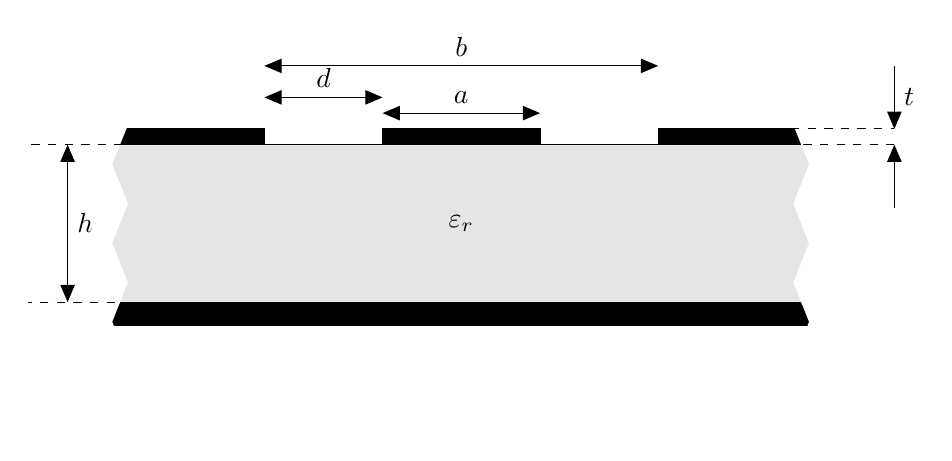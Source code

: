 \begin{tikzpicture}
	\filldraw[color=black, fill=black] (0,0.7) rectangle ++(9,0.3) node[pos=.5](gnd){};
	\filldraw[color=black, fill=gray!20] (0,1) rectangle ++(9,2) node[pos=.5]{\(\varepsilon_r\)};
	\filldraw[color=black, fill=black] (0,3) rectangle ++(2,.2) node[pos=.5](GND1){};
	\filldraw[color=black, fill=black] (3.5,3) rectangle ++(2,.2) node[pos=.5](cond1){};
	\filldraw[color=black, fill=black] (7,3) rectangle ++(2,.2) node[pos=.5](GND2){};
	\draw[>=triangle 45, <->] (3.5,3.4) -- ++(2,0) node[pos=.5,anchor=south](){\(a\)};
	\draw[>=triangle 45, <->] (2,3.6) -- ++(1.5,0) node[pos=.5,anchor=south](){\(d\)};
	\draw[>=triangle 45, <->] (2,4) -- ++(5,0) node[pos=.5,anchor=south](){\(b\)};
	
	\draw[>=triangle 45, <->] (-0.5,1) -- (-0.5,3) node[pos=.5,anchor=west](){\(h\)};
	\draw[>=triangle 45, ->] (10,4) -- (10,3.2) node[pos=.5,anchor=west](){\(t\)};
	\draw[>=triangle 45, ->] (10,2.2) -- (10,3) node[pos=.5,anchor=west](){};
	
	\draw[decorate,decoration={zigzag,segment length=10mm, amplitude=1mm},double, double distance = 8.9pt, white] (9,0) -- (9,4);
	\draw[decorate,decoration={zigzag,segment length=10mm, amplitude=1mm},double, double distance = 8pt, white] (0,-0.5) -- (0,4);
	\draw[dashed] (0.1,1) -- (-1,1);
	\draw[dashed] (0.2,3) -- (-1,3);
	
	\draw[dashed] (7,3.2) -- (10,3.2);
	\draw[dashed] (8,3) -- (10,3);	
\end{tikzpicture}